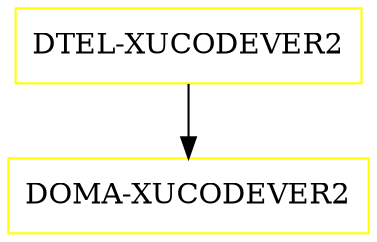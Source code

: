 digraph G {
  "DTEL-XUCODEVER2" [shape=box,color=yellow];
  "DOMA-XUCODEVER2" [shape=box,color=yellow,URL="./DOMA_XUCODEVER2.html"];
  "DTEL-XUCODEVER2" -> "DOMA-XUCODEVER2";
}

